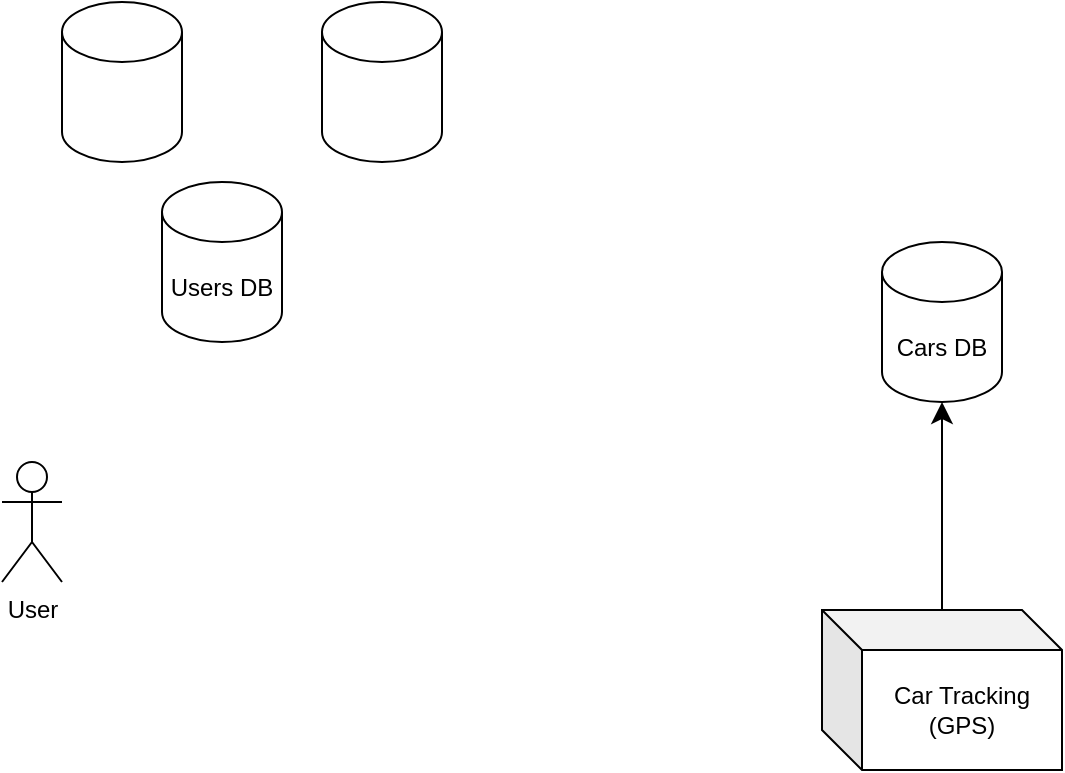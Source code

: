 <mxfile version="26.0.9">
  <diagram name="Page-1" id="sCHedO5sb3NCKmZcauj-">
    <mxGraphModel dx="714" dy="904" grid="1" gridSize="10" guides="1" tooltips="1" connect="1" arrows="1" fold="1" page="1" pageScale="1" pageWidth="1169" pageHeight="827" math="0" shadow="0">
      <root>
        <mxCell id="0" />
        <mxCell id="1" parent="0" />
        <mxCell id="8ZHCsgr2ZFnfIaSW6EkA-1" value="User" style="shape=umlActor;verticalLabelPosition=bottom;verticalAlign=top;html=1;outlineConnect=0;" vertex="1" parent="1">
          <mxGeometry x="40" y="260" width="30" height="60" as="geometry" />
        </mxCell>
        <mxCell id="8ZHCsgr2ZFnfIaSW6EkA-2" value="Cars DB" style="shape=cylinder3;whiteSpace=wrap;html=1;boundedLbl=1;backgroundOutline=1;size=15;" vertex="1" parent="1">
          <mxGeometry x="480" y="150" width="60" height="80" as="geometry" />
        </mxCell>
        <mxCell id="8ZHCsgr2ZFnfIaSW6EkA-3" value="Users DB" style="shape=cylinder3;whiteSpace=wrap;html=1;boundedLbl=1;backgroundOutline=1;size=15;" vertex="1" parent="1">
          <mxGeometry x="120" y="120" width="60" height="80" as="geometry" />
        </mxCell>
        <mxCell id="8ZHCsgr2ZFnfIaSW6EkA-4" value="" style="shape=cylinder3;whiteSpace=wrap;html=1;boundedLbl=1;backgroundOutline=1;size=15;" vertex="1" parent="1">
          <mxGeometry x="200" y="30" width="60" height="80" as="geometry" />
        </mxCell>
        <mxCell id="8ZHCsgr2ZFnfIaSW6EkA-5" value="" style="shape=cylinder3;whiteSpace=wrap;html=1;boundedLbl=1;backgroundOutline=1;size=15;" vertex="1" parent="1">
          <mxGeometry x="70" y="30" width="60" height="80" as="geometry" />
        </mxCell>
        <mxCell id="8ZHCsgr2ZFnfIaSW6EkA-6" value="Car Tracking&lt;div&gt;(GPS)&lt;/div&gt;" style="shape=cube;whiteSpace=wrap;html=1;boundedLbl=1;backgroundOutline=1;darkOpacity=0.05;darkOpacity2=0.1;" vertex="1" parent="1">
          <mxGeometry x="450" y="334" width="120" height="80" as="geometry" />
        </mxCell>
        <mxCell id="8ZHCsgr2ZFnfIaSW6EkA-7" style="edgeStyle=none;curved=1;rounded=0;orthogonalLoop=1;jettySize=auto;html=1;entryX=0.5;entryY=1;entryDx=0;entryDy=0;entryPerimeter=0;fontSize=12;startSize=8;endSize=8;" edge="1" parent="1" source="8ZHCsgr2ZFnfIaSW6EkA-6" target="8ZHCsgr2ZFnfIaSW6EkA-2">
          <mxGeometry relative="1" as="geometry" />
        </mxCell>
      </root>
    </mxGraphModel>
  </diagram>
</mxfile>
